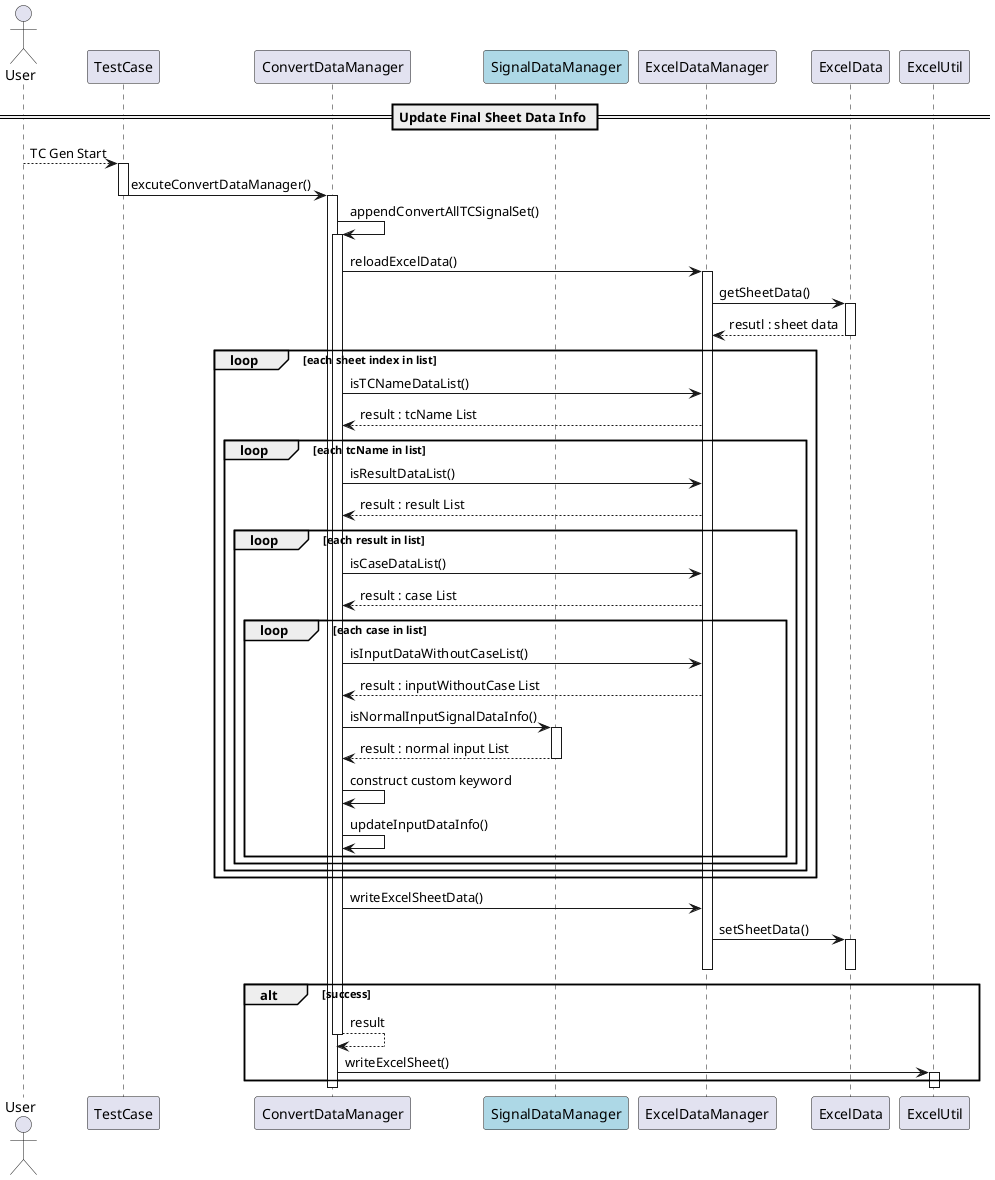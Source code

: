 @startuml

actor User order 10

participant TestCase order 10
participant ConvertDataManager order 20
participant SignalDataManager order 30 #LightBlue
participant ExcelDataManager order 40

participant ExcelData order 100
participant ExcelUtil order 110

== Update Final Sheet Data Info ==

User --> TestCase : TC Gen Start

activate TestCase
TestCase -> ConvertDataManager : excuteConvertDataManager()
deactivate TestCase
activate ConvertDataManager

ConvertDataManager -> ConvertDataManager : appendConvertAllTCSignalSet()
activate ConvertDataManager

ConvertDataManager -> ExcelDataManager : reloadExcelData()
activate ExcelDataManager
ExcelDataManager -> ExcelData : getSheetData()
activate ExcelData
ExcelData --> ExcelDataManager : resutl : sheet data
deactivate ExcelData


loop each sheet index in list
    ConvertDataManager -> ExcelDataManager : isTCNameDataList()
    ExcelDataManager --> ConvertDataManager : result : tcName List

    loop each tcName in list
        ConvertDataManager -> ExcelDataManager : isResultDataList()
        ExcelDataManager --> ConvertDataManager : result : result List

        loop each result in list
            ConvertDataManager -> ExcelDataManager : isCaseDataList()
            ExcelDataManager --> ConvertDataManager : result : case List

            loop each case in list
                ConvertDataManager -> ExcelDataManager : isInputDataWithoutCaseList()
                ExcelDataManager --> ConvertDataManager : result : inputWithoutCase List
                ConvertDataManager -> SignalDataManager : isNormalInputSignalDataInfo()
                activate SignalDataManager
                SignalDataManager --> ConvertDataManager : result : normal input List
                deactivate SignalDataManager

                ConvertDataManager -> ConvertDataManager : construct custom keyword
                ConvertDataManager -> ConvertDataManager : updateInputDataInfo()
            end
        end
    end
end

ConvertDataManager -> ExcelDataManager : writeExcelSheetData()
ExcelDataManager -> ExcelData : setSheetData()
activate ExcelData
deactivate ExcelDataManager
deactivate ExcelData

alt success
    ConvertDataManager --> ConvertDataManager : result
    deactivate ConvertDataManager

    ConvertDataManager -> ExcelUtil : writeExcelSheet()
    activate ExcelUtil
end

deactivate ExcelUtil
deactivate ConvertDataManager

@enduml
